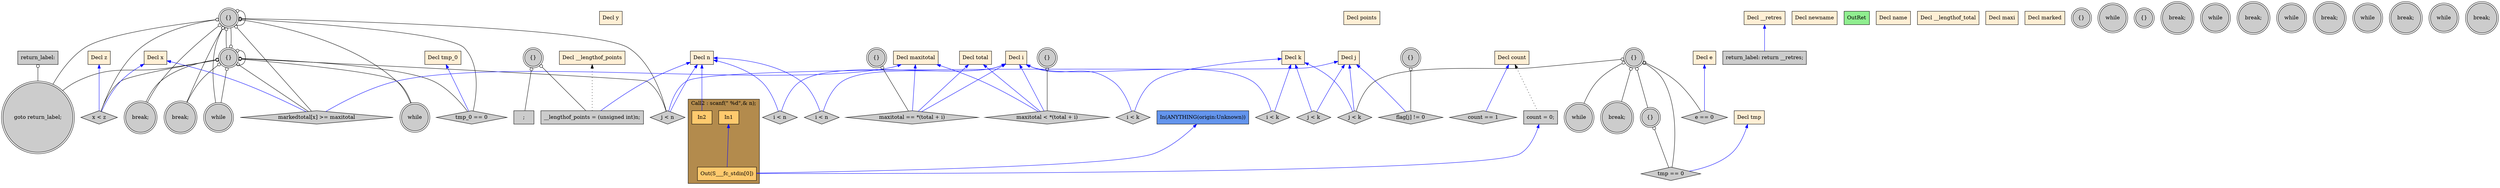 digraph G {
  rankdir=TB;
  node [style="filled", ];
  64 [label="{}", fillcolor="#CCCCCC", shape=doublecircle, ];
  65 [label="while", fillcolor="#CCCCCC", shape=doublecircle, ];
  66 [label="x < z", fillcolor="#CCCCCC", shape=diamond, ];
  2 [label="Decl n", fillcolor="#FFEFD5", shape=box, ];
  67 [label="break;", fillcolor="#CCCCCC", shape=doublecircle, ];
  3 [label="Decl i", fillcolor="#FFEFD5", shape=box, ];
  68 [label="{}", fillcolor="#CCCCCC", shape=doublecircle, ];
  4 [label="Decl e", fillcolor="#FFEFD5", shape=box, ];
  69 [label="tmp_0 == 0", fillcolor="#CCCCCC", shape=diamond, ];
  5 [label="Decl j", fillcolor="#FFEFD5", shape=box, ];
  70 [label="markedtotal[x] >= maxitotal", fillcolor="#CCCCCC",
      shape=diamond, ];
  6 [label="Decl count", fillcolor="#FFEFD5", shape=box, ];
  71 [label="break;", fillcolor="#CCCCCC", shape=doublecircle, ];
  7 [label="Decl y", fillcolor="#FFEFD5", shape=box, ];
  72 [label="goto return_label;", fillcolor="#CCCCCC", shape=doublecircle, ];
  8 [label="Decl points", fillcolor="#FFEFD5", shape=box, ];
  73 [label="return_label:", fillcolor="#CCCCCC", shape=box, ];
  9 [label="Decl __lengthof_points", fillcolor="#FFEFD5", shape=box, ];
  74 [label="return_label: return __retres;", fillcolor="#CCCCCC", shape=box, ];
  10 [label="Decl newname", fillcolor="#FFEFD5", shape=box, ];
  75 [label="OutRet", fillcolor="#90EE90", shape=box, ];
  11 [label="Decl name", fillcolor="#FFEFD5", shape=box, ];
  76 [label="In(ANYTHING(origin:Unknown))", fillcolor="#6495ED", shape=box, ];
  12 [label="Decl total", fillcolor="#FFEFD5", shape=box, ];
  13 [label="Decl __lengthof_total", fillcolor="#FFEFD5", shape=box, ];
  14 [label="Decl x", fillcolor="#FFEFD5", shape=box, ];
  15 [label="Decl k", fillcolor="#FFEFD5", shape=box, ];
  16 [label="Decl maxi", fillcolor="#FFEFD5", shape=box, ];
  17 [label="Decl tmp", fillcolor="#FFEFD5", shape=box, ];
  18 [label="Decl maxitotal", fillcolor="#FFEFD5", shape=box, ];
  19 [label="Decl z", fillcolor="#FFEFD5", shape=box, ];
  20 [label="Decl marked", fillcolor="#FFEFD5", shape=box, ];
  21 [label="Decl tmp_0", fillcolor="#FFEFD5", shape=box, ];
  22 [label="Decl __retres", fillcolor="#FFEFD5", shape=box, ];
  23 [label="count = 0;", fillcolor="#CCCCCC", shape=box, ];
  25 [label="In1", fillcolor="#FFCA6E", shape=box, ];
  26 [label="In2", fillcolor="#FFCA6E", shape=box, ];
  27 [label="Out(S___fc_stdin[0])", fillcolor="#FFCA6E", shape=box, ];
  28 [label="{}", fillcolor="#CCCCCC", shape=doublecircle, ];
  29 [label=";", fillcolor="#CCCCCC", shape=box, ];
  30 [label="__lengthof_points = (unsigned int)n;", fillcolor="#CCCCCC",
      shape=box, ];
  31 [label="{}", fillcolor="#CCCCCC", shape=doublecircle, ];
  32 [label="while", fillcolor="#CCCCCC", shape=doublecircle, ];
  33 [label="i < n", fillcolor="#CCCCCC", shape=diamond, ];
  34 [label="{}", fillcolor="#CCCCCC", shape=doublecircle, ];
  35 [label="break;", fillcolor="#CCCCCC", shape=doublecircle, ];
  36 [label="while", fillcolor="#CCCCCC", shape=doublecircle, ];
  37 [label="i < n", fillcolor="#CCCCCC", shape=diamond, ];
  38 [label="{}", fillcolor="#CCCCCC", shape=doublecircle, ];
  39 [label="while", fillcolor="#CCCCCC", shape=doublecircle, ];
  40 [label="j < k", fillcolor="#CCCCCC", shape=diamond, ];
  41 [label="break;", fillcolor="#CCCCCC", shape=doublecircle, ];
  42 [label="{}", fillcolor="#CCCCCC", shape=doublecircle, ];
  43 [label="tmp == 0", fillcolor="#CCCCCC", shape=diamond, ];
  44 [label="e == 0", fillcolor="#CCCCCC", shape=diamond, ];
  45 [label="break;", fillcolor="#CCCCCC", shape=doublecircle, ];
  46 [label="while", fillcolor="#CCCCCC", shape=doublecircle, ];
  47 [label="i < k", fillcolor="#CCCCCC", shape=diamond, ];
  48 [label="{}", fillcolor="#CCCCCC", shape=doublecircle, ];
  49 [label="maxitotal < *(total + i)", fillcolor="#CCCCCC", shape=diamond, ];
  50 [label="break;", fillcolor="#CCCCCC", shape=doublecircle, ];
  51 [label="while", fillcolor="#CCCCCC", shape=doublecircle, ];
  52 [label="i < k", fillcolor="#CCCCCC", shape=diamond, ];
  53 [label="{}", fillcolor="#CCCCCC", shape=doublecircle, ];
  54 [label="maxitotal == *(total + i)", fillcolor="#CCCCCC", shape=diamond, ];
  55 [label="break;", fillcolor="#CCCCCC", shape=doublecircle, ];
  56 [label="count == 1", fillcolor="#CCCCCC", shape=diamond, ];
  57 [label="while", fillcolor="#CCCCCC", shape=doublecircle, ];
  58 [label="j < k", fillcolor="#CCCCCC", shape=diamond, ];
  59 [label="{}", fillcolor="#CCCCCC", shape=doublecircle, ];
  60 [label="flag[j] != 0", fillcolor="#CCCCCC", shape=diamond, ];
  61 [label="break;", fillcolor="#CCCCCC", shape=doublecircle, ];
  62 [label="while", fillcolor="#CCCCCC", shape=doublecircle, ];
  63 [label="j < n", fillcolor="#CCCCCC", shape=diamond, ];
  
  subgraph cluster_Call2 { label="Call2 : scanf(\" %d\",& n);";
                           fillcolor="#B38B4D"; style="filled"; 27;26;25;
     };
  
  edge [dir=back, ];
  64 -> 64 [color="#000000", arrowtail=odot, ];
  68 -> 64 [color="#000000", arrowtail=odot, ];
  64 -> 65 [color="#000000", arrowtail=odot, ];
  68 -> 65 [color="#000000", arrowtail=odot, ];
  14 -> 66 [color="#0000FF", ];
  19 -> 66 [color="#0000FF", ];
  64 -> 66 [color="#000000", arrowtail=odot, ];
  68 -> 66 [color="#000000", arrowtail=odot, ];
  64 -> 67 [color="#000000", arrowtail=odot, ];
  68 -> 67 [color="#000000", arrowtail=odot, ];
  64 -> 68 [color="#000000", arrowtail=odot, ];
  68 -> 68 [color="#000000", arrowtail=odot, ];
  21 -> 69 [color="#0000FF", ];
  64 -> 69 [color="#000000", arrowtail=odot, ];
  68 -> 69 [color="#000000", arrowtail=odot, ];
  14 -> 70 [color="#0000FF", ];
  18 -> 70 [color="#0000FF", ];
  64 -> 70 [color="#000000", arrowtail=odot, ];
  68 -> 70 [color="#000000", arrowtail=odot, ];
  64 -> 71 [color="#000000", arrowtail=odot, ];
  68 -> 71 [color="#000000", arrowtail=odot, ];
  64 -> 72 [color="#000000", arrowtail=odot, ];
  68 -> 72 [color="#000000", arrowtail=odot, ];
  73 -> 72 [color="#000000", arrowtail=odot, ];
  22 -> 74 [color="#0000FF", ];
  6 -> 23 [color="#000000", style="dotted", ];
  2 -> 26 [color="#0000FF", ];
  23 -> 27 [color="#0000FF", ];
  25 -> 27 [color="#0000FF", ];
  76 -> 27 [color="#0000FF", ];
  28 -> 29 [color="#000000", arrowtail=odot, ];
  2 -> 30 [color="#0000FF", ];
  9 -> 30 [color="#000000", style="dotted", ];
  28 -> 30 [color="#000000", arrowtail=odot, ];
  2 -> 33 [color="#0000FF", ];
  3 -> 33 [color="#0000FF", ];
  2 -> 37 [color="#0000FF", ];
  3 -> 37 [color="#0000FF", ];
  38 -> 39 [color="#000000", arrowtail=odot, ];
  5 -> 40 [color="#0000FF", ];
  15 -> 40 [color="#0000FF", ];
  38 -> 40 [color="#000000", arrowtail=odot, ];
  38 -> 41 [color="#000000", arrowtail=odot, ];
  38 -> 42 [color="#000000", arrowtail=odot, ];
  17 -> 43 [color="#0000FF", ];
  38 -> 43 [color="#000000", arrowtail=odot, ];
  42 -> 43 [color="#000000", arrowtail=odot, ];
  4 -> 44 [color="#0000FF", ];
  38 -> 44 [color="#000000", arrowtail=odot, ];
  3 -> 47 [color="#0000FF", ];
  15 -> 47 [color="#0000FF", ];
  3 -> 49 [color="#0000FF", ];
  12 -> 49 [color="#0000FF", ];
  18 -> 49 [color="#0000FF", ];
  48 -> 49 [color="#000000", arrowtail=odot, ];
  3 -> 52 [color="#0000FF", ];
  15 -> 52 [color="#0000FF", ];
  3 -> 54 [color="#0000FF", ];
  12 -> 54 [color="#0000FF", ];
  18 -> 54 [color="#0000FF", ];
  53 -> 54 [color="#000000", arrowtail=odot, ];
  6 -> 56 [color="#0000FF", ];
  5 -> 58 [color="#0000FF", ];
  15 -> 58 [color="#0000FF", ];
  5 -> 60 [color="#0000FF", ];
  59 -> 60 [color="#000000", arrowtail=odot, ];
  64 -> 62 [color="#000000", arrowtail=odot, ];
  68 -> 62 [color="#000000", arrowtail=odot, ];
  2 -> 63 [color="#0000FF", ];
  5 -> 63 [color="#0000FF", ];
  64 -> 63 [color="#000000", arrowtail=odot, ];
  68 -> 63 [color="#000000", arrowtail=odot, ];
  
  }